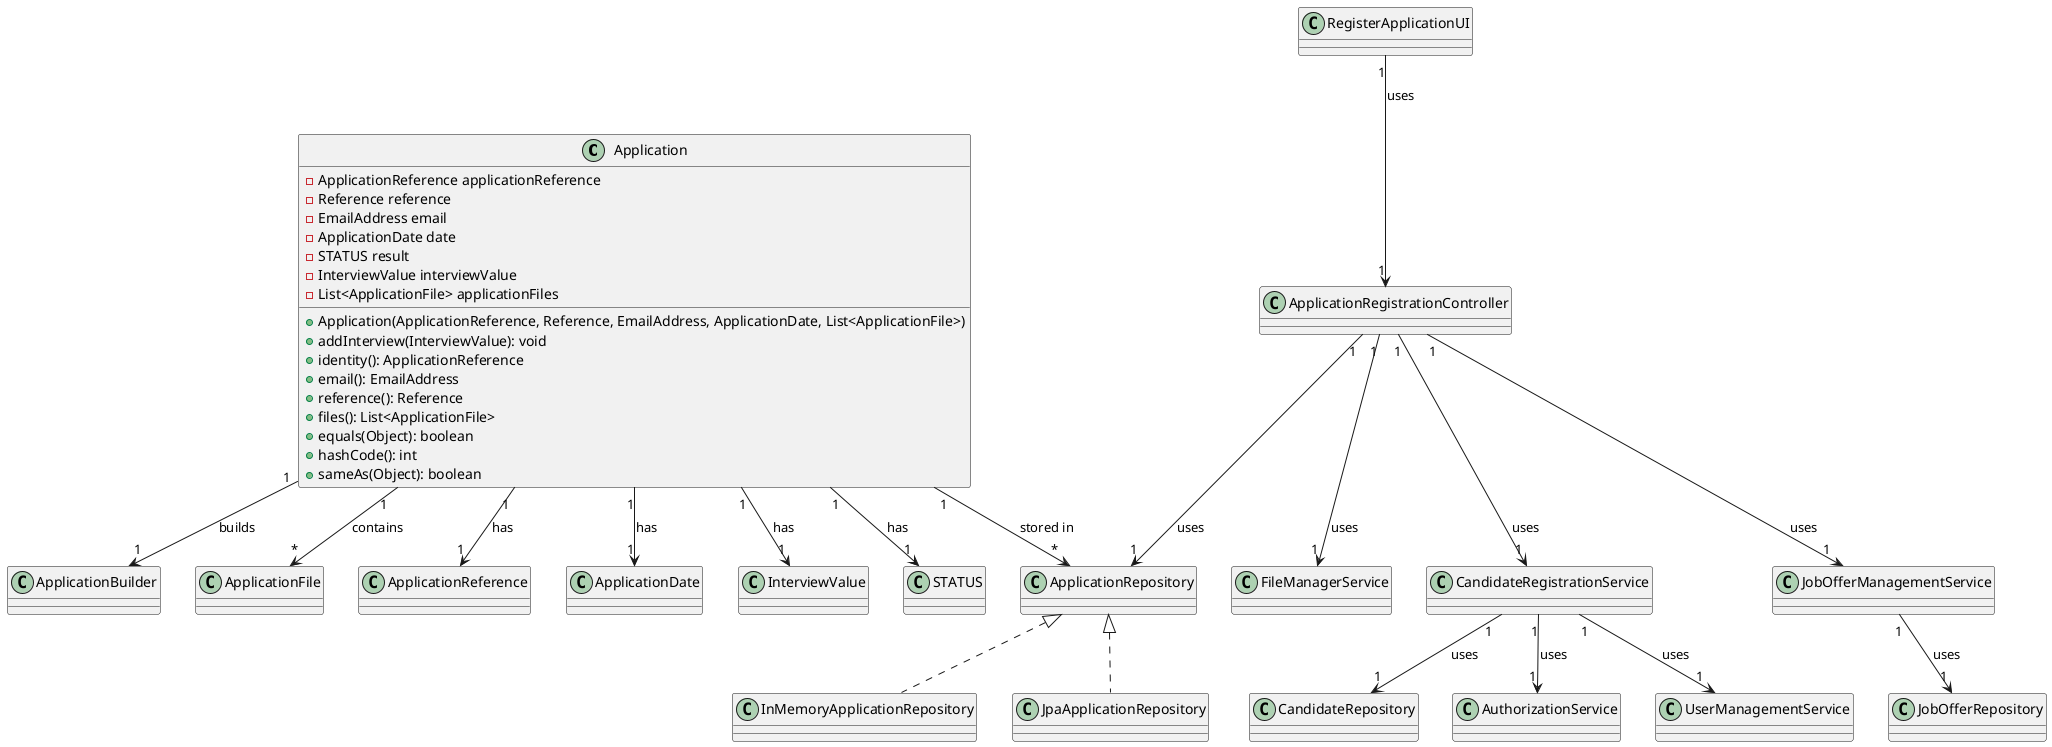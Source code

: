@startuml US_2002_CD

class Application {
    - ApplicationReference applicationReference
    - Reference reference
    - EmailAddress email
    - ApplicationDate date
    - STATUS result
    - InterviewValue interviewValue
    - List<ApplicationFile> applicationFiles

    + Application(ApplicationReference, Reference, EmailAddress, ApplicationDate, List<ApplicationFile>)
    + addInterview(InterviewValue): void
    + identity(): ApplicationReference
    + email(): EmailAddress
    + reference(): Reference
    + files(): List<ApplicationFile>
    + equals(Object): boolean
    + hashCode(): int
    + sameAs(Object): boolean
}

Application "1" --> "1" ApplicationBuilder : builds
Application "1" --> "*" ApplicationFile : contains
Application "1" --> "1" ApplicationReference : has
Application "1" --> "1" ApplicationDate : has
Application "1" --> "1" InterviewValue : has
Application "1" --> "1" STATUS : has

Application "1" --> "*" ApplicationRepository : stored in

ApplicationRegistrationController "1" --> "1" ApplicationRepository : uses
ApplicationRegistrationController "1" --> "1" FileManagerService : uses
ApplicationRegistrationController "1" --> "1" CandidateRegistrationService : uses
ApplicationRegistrationController "1" --> "1" JobOfferManagementService : uses

RegisterApplicationUI "1" --> "1" ApplicationRegistrationController : uses

CandidateRegistrationService "1" --> "1" CandidateRepository : uses
CandidateRegistrationService "1" --> "1" AuthorizationService : uses
CandidateRegistrationService "1" --> "1" UserManagementService : uses

JobOfferManagementService "1" --> "1" JobOfferRepository : uses

ApplicationRepository <|.. InMemoryApplicationRepository
ApplicationRepository <|.. JpaApplicationRepository

@enduml
